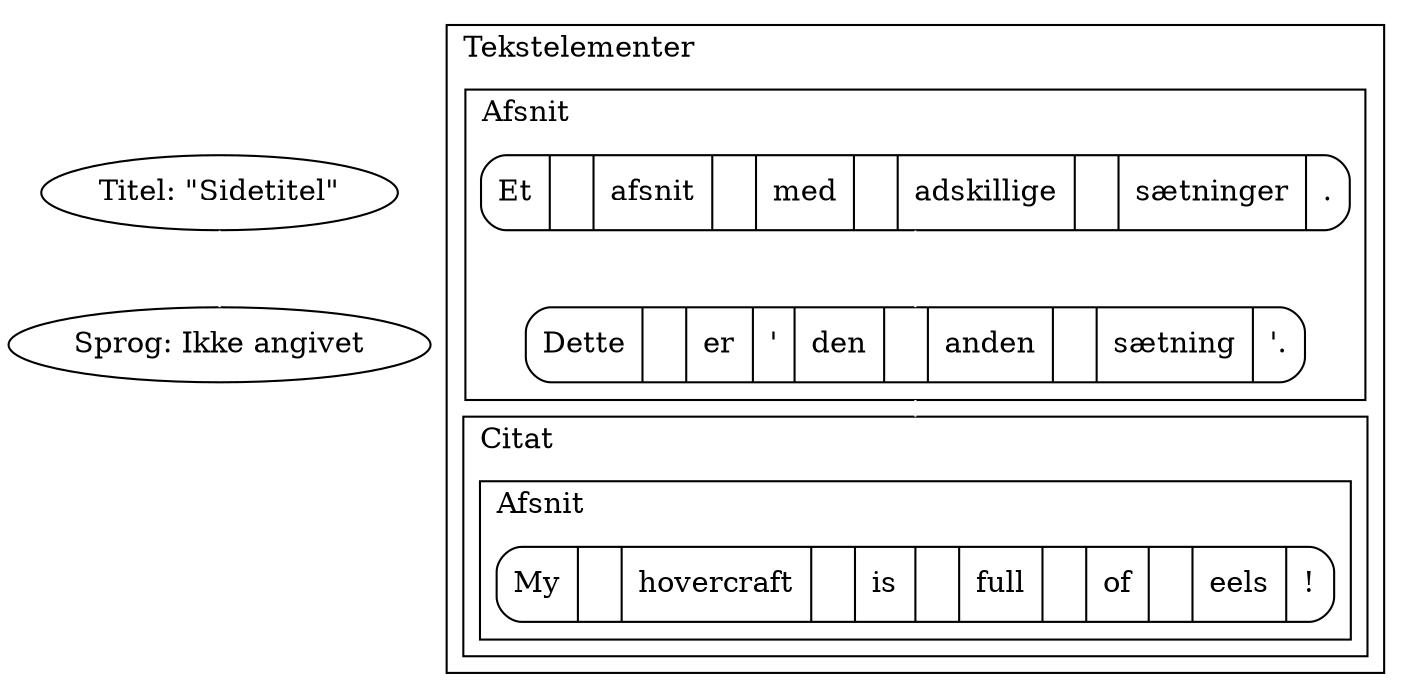 digraph G
{
        compound=true;
        Titel[label="Titel: \"Sidetitel\""];
        Sprog[label="Sprog: Ikke angivet"];
        Titel -> Sprog [color="white", arrowhead="none"];
        
        subgraph cluster_tekstelementer
        {
                labeljust="l"
                label="Tekstelementer";

                subgraph cluster_citat
                {
                        label="Citat";
                        subgraph cluster_afsnit2
                        {
                                label="Afsnit";

                                struct3 [label="My| |hovercraft| |is| |full| |of| |eels|!", shape=Mrecord];
                        }
                }

                subgraph cluster_afsnit
                {
                        label="Afsnit";
                        struct2 [label="Dette| |er| '|den| |anden| |sætning|'.", shape=Mrecord];
                        struct1 [label="Et|\ |afsnit| |med| |adskillige| |sætninger|.", shape=Mrecord];
                        struct1 -> struct2 [color="white", len="0.2", arrowhead="none"];
                }
                struct2 -> struct3 [ltail=cluster_afsnit, lhead=cluster_citat, color="white", arrowhead="none"];
        }
}

